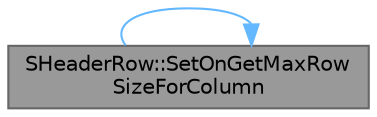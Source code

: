 digraph "SHeaderRow::SetOnGetMaxRowSizeForColumn"
{
 // INTERACTIVE_SVG=YES
 // LATEX_PDF_SIZE
  bgcolor="transparent";
  edge [fontname=Helvetica,fontsize=10,labelfontname=Helvetica,labelfontsize=10];
  node [fontname=Helvetica,fontsize=10,shape=box,height=0.2,width=0.4];
  rankdir="LR";
  Node1 [id="Node000001",label="SHeaderRow::SetOnGetMaxRow\lSizeForColumn",height=0.2,width=0.4,color="gray40", fillcolor="grey60", style="filled", fontcolor="black",tooltip="Simple function to set the delegate to fetch the max row size for column id."];
  Node1 -> Node1 [id="edge1_Node000001_Node000001",color="steelblue1",style="solid",tooltip=" "];
}
